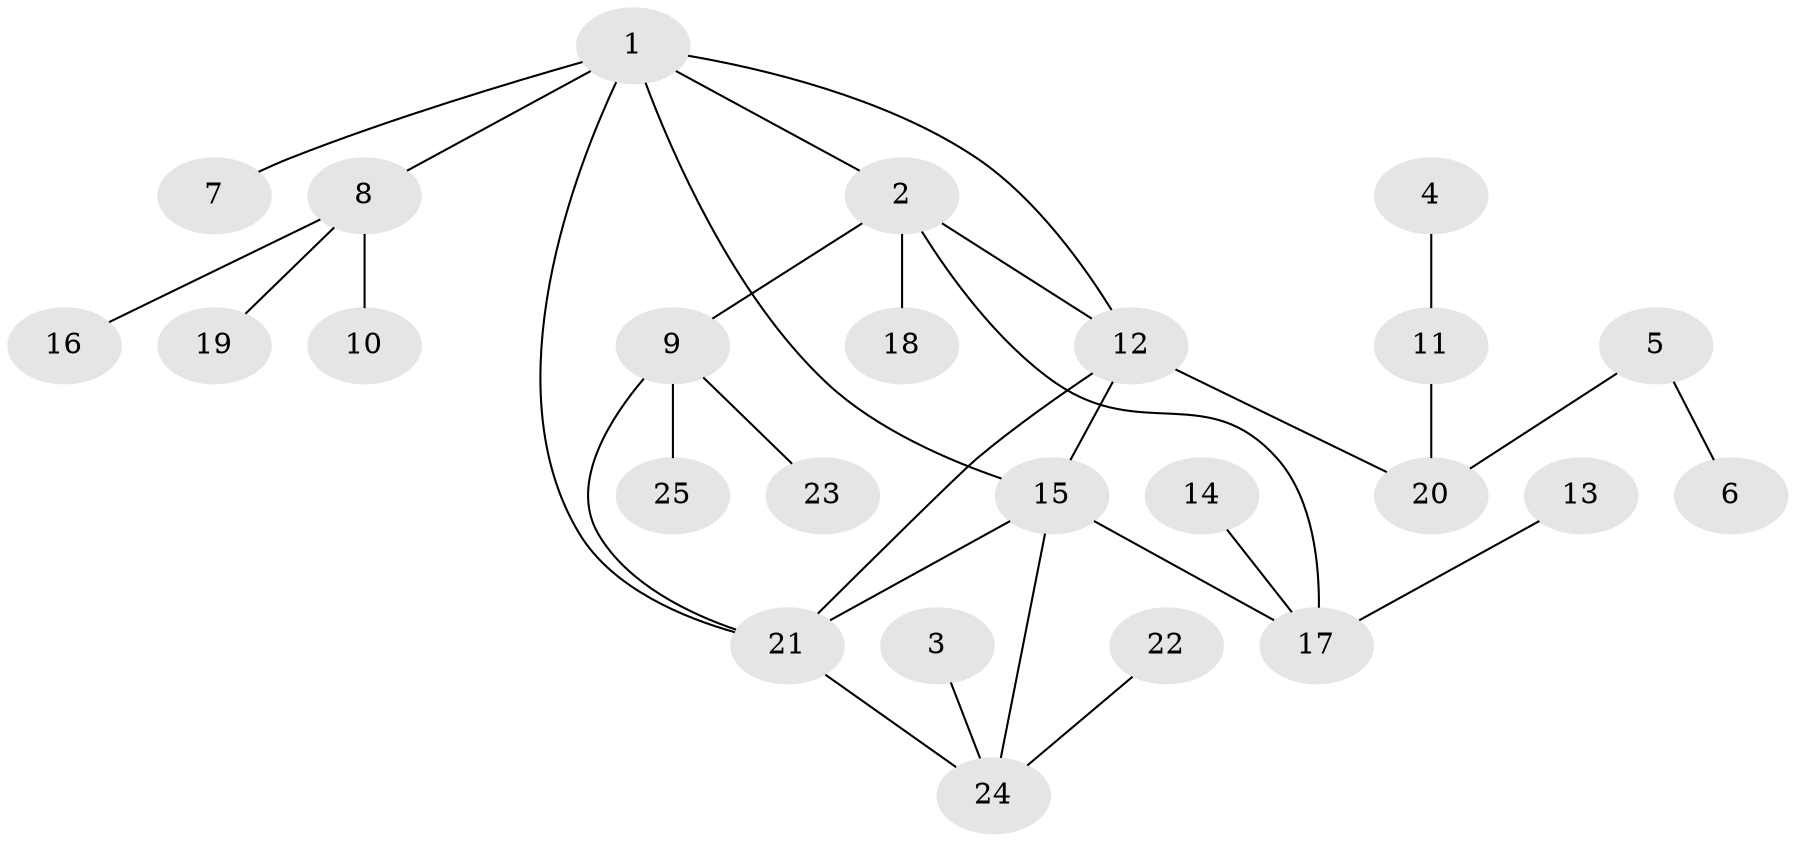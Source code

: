 // original degree distribution, {6: 0.08163265306122448, 4: 0.02040816326530612, 7: 0.061224489795918366, 5: 0.04081632653061224, 2: 0.12244897959183673, 3: 0.08163265306122448, 1: 0.5918367346938775}
// Generated by graph-tools (version 1.1) at 2025/37/03/04/25 23:37:47]
// undirected, 25 vertices, 31 edges
graph export_dot {
  node [color=gray90,style=filled];
  1;
  2;
  3;
  4;
  5;
  6;
  7;
  8;
  9;
  10;
  11;
  12;
  13;
  14;
  15;
  16;
  17;
  18;
  19;
  20;
  21;
  22;
  23;
  24;
  25;
  1 -- 2 [weight=1.0];
  1 -- 7 [weight=1.0];
  1 -- 8 [weight=1.0];
  1 -- 12 [weight=1.0];
  1 -- 15 [weight=1.0];
  1 -- 21 [weight=1.0];
  2 -- 9 [weight=1.0];
  2 -- 12 [weight=1.0];
  2 -- 17 [weight=1.0];
  2 -- 18 [weight=1.0];
  3 -- 24 [weight=1.0];
  4 -- 11 [weight=1.0];
  5 -- 6 [weight=1.0];
  5 -- 20 [weight=1.0];
  8 -- 10 [weight=1.0];
  8 -- 16 [weight=1.0];
  8 -- 19 [weight=1.0];
  9 -- 21 [weight=1.0];
  9 -- 23 [weight=1.0];
  9 -- 25 [weight=1.0];
  11 -- 20 [weight=1.0];
  12 -- 15 [weight=1.0];
  12 -- 20 [weight=1.0];
  12 -- 21 [weight=2.0];
  13 -- 17 [weight=1.0];
  14 -- 17 [weight=1.0];
  15 -- 17 [weight=1.0];
  15 -- 21 [weight=1.0];
  15 -- 24 [weight=1.0];
  21 -- 24 [weight=1.0];
  22 -- 24 [weight=1.0];
}
